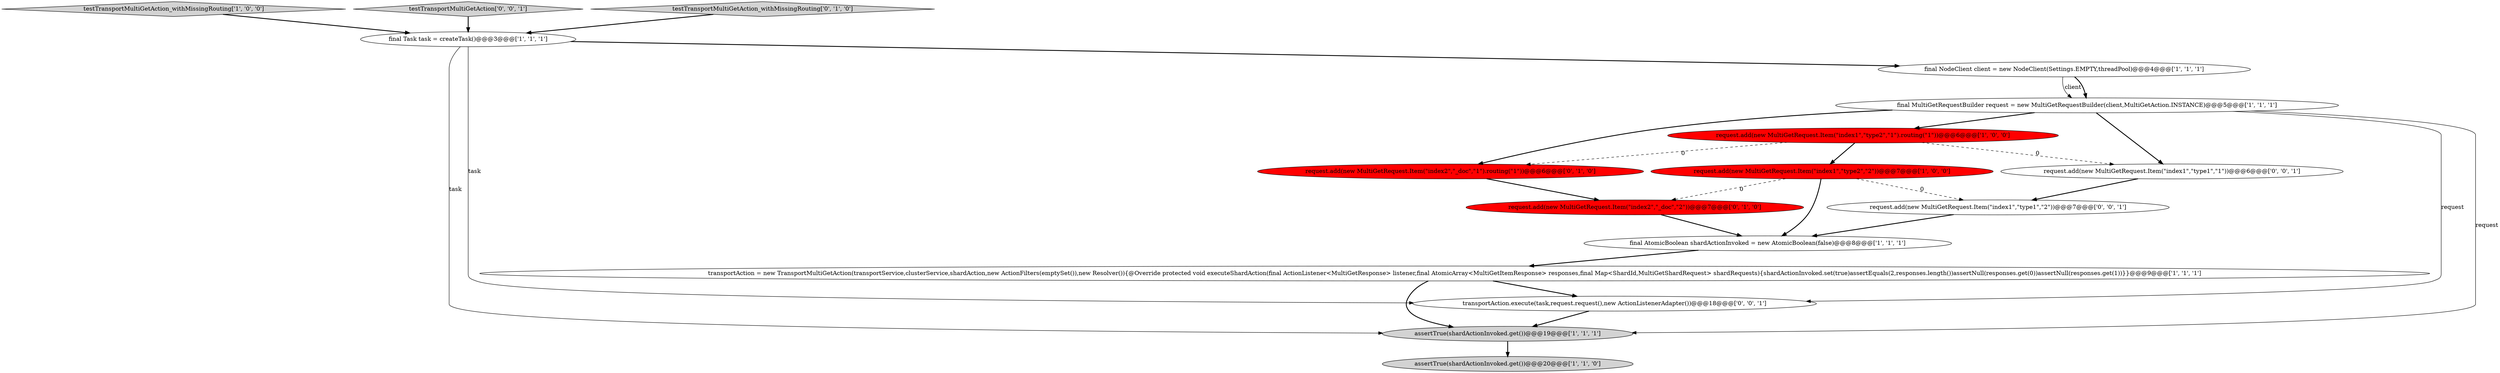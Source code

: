 digraph {
13 [style = filled, label = "request.add(new MultiGetRequest.Item(\"index1\",\"type1\",\"1\"))@@@6@@@['0', '0', '1']", fillcolor = white, shape = ellipse image = "AAA0AAABBB3BBB"];
0 [style = filled, label = "assertTrue(shardActionInvoked.get())@@@19@@@['1', '1', '1']", fillcolor = lightgray, shape = ellipse image = "AAA0AAABBB1BBB"];
3 [style = filled, label = "testTransportMultiGetAction_withMissingRouting['1', '0', '0']", fillcolor = lightgray, shape = diamond image = "AAA0AAABBB1BBB"];
2 [style = filled, label = "request.add(new MultiGetRequest.Item(\"index1\",\"type2\",\"1\").routing(\"1\"))@@@6@@@['1', '0', '0']", fillcolor = red, shape = ellipse image = "AAA1AAABBB1BBB"];
5 [style = filled, label = "transportAction = new TransportMultiGetAction(transportService,clusterService,shardAction,new ActionFilters(emptySet()),new Resolver()){@Override protected void executeShardAction(final ActionListener<MultiGetResponse> listener,final AtomicArray<MultiGetItemResponse> responses,final Map<ShardId,MultiGetShardRequest> shardRequests){shardActionInvoked.set(true)assertEquals(2,responses.length())assertNull(responses.get(0))assertNull(responses.get(1))}}@@@9@@@['1', '1', '1']", fillcolor = white, shape = ellipse image = "AAA0AAABBB1BBB"];
15 [style = filled, label = "testTransportMultiGetAction['0', '0', '1']", fillcolor = lightgray, shape = diamond image = "AAA0AAABBB3BBB"];
7 [style = filled, label = "final NodeClient client = new NodeClient(Settings.EMPTY,threadPool)@@@4@@@['1', '1', '1']", fillcolor = white, shape = ellipse image = "AAA0AAABBB1BBB"];
1 [style = filled, label = "final Task task = createTask()@@@3@@@['1', '1', '1']", fillcolor = white, shape = ellipse image = "AAA0AAABBB1BBB"];
8 [style = filled, label = "final AtomicBoolean shardActionInvoked = new AtomicBoolean(false)@@@8@@@['1', '1', '1']", fillcolor = white, shape = ellipse image = "AAA0AAABBB1BBB"];
11 [style = filled, label = "request.add(new MultiGetRequest.Item(\"index2\",\"_doc\",\"1\").routing(\"1\"))@@@6@@@['0', '1', '0']", fillcolor = red, shape = ellipse image = "AAA1AAABBB2BBB"];
14 [style = filled, label = "transportAction.execute(task,request.request(),new ActionListenerAdapter())@@@18@@@['0', '0', '1']", fillcolor = white, shape = ellipse image = "AAA0AAABBB3BBB"];
16 [style = filled, label = "request.add(new MultiGetRequest.Item(\"index1\",\"type1\",\"2\"))@@@7@@@['0', '0', '1']", fillcolor = white, shape = ellipse image = "AAA0AAABBB3BBB"];
6 [style = filled, label = "final MultiGetRequestBuilder request = new MultiGetRequestBuilder(client,MultiGetAction.INSTANCE)@@@5@@@['1', '1', '1']", fillcolor = white, shape = ellipse image = "AAA0AAABBB1BBB"];
10 [style = filled, label = "testTransportMultiGetAction_withMissingRouting['0', '1', '0']", fillcolor = lightgray, shape = diamond image = "AAA0AAABBB2BBB"];
9 [style = filled, label = "assertTrue(shardActionInvoked.get())@@@20@@@['1', '1', '0']", fillcolor = lightgray, shape = ellipse image = "AAA0AAABBB1BBB"];
12 [style = filled, label = "request.add(new MultiGetRequest.Item(\"index2\",\"_doc\",\"2\"))@@@7@@@['0', '1', '0']", fillcolor = red, shape = ellipse image = "AAA1AAABBB2BBB"];
4 [style = filled, label = "request.add(new MultiGetRequest.Item(\"index1\",\"type2\",\"2\"))@@@7@@@['1', '0', '0']", fillcolor = red, shape = ellipse image = "AAA1AAABBB1BBB"];
0->9 [style = bold, label=""];
4->16 [style = dashed, label="0"];
1->14 [style = solid, label="task"];
3->1 [style = bold, label=""];
16->8 [style = bold, label=""];
11->12 [style = bold, label=""];
1->0 [style = solid, label="task"];
5->14 [style = bold, label=""];
2->4 [style = bold, label=""];
1->7 [style = bold, label=""];
7->6 [style = solid, label="client"];
13->16 [style = bold, label=""];
4->12 [style = dashed, label="0"];
6->2 [style = bold, label=""];
8->5 [style = bold, label=""];
5->0 [style = bold, label=""];
14->0 [style = bold, label=""];
12->8 [style = bold, label=""];
2->13 [style = dashed, label="0"];
6->13 [style = bold, label=""];
6->11 [style = bold, label=""];
7->6 [style = bold, label=""];
6->14 [style = solid, label="request"];
4->8 [style = bold, label=""];
6->0 [style = solid, label="request"];
2->11 [style = dashed, label="0"];
10->1 [style = bold, label=""];
15->1 [style = bold, label=""];
}

